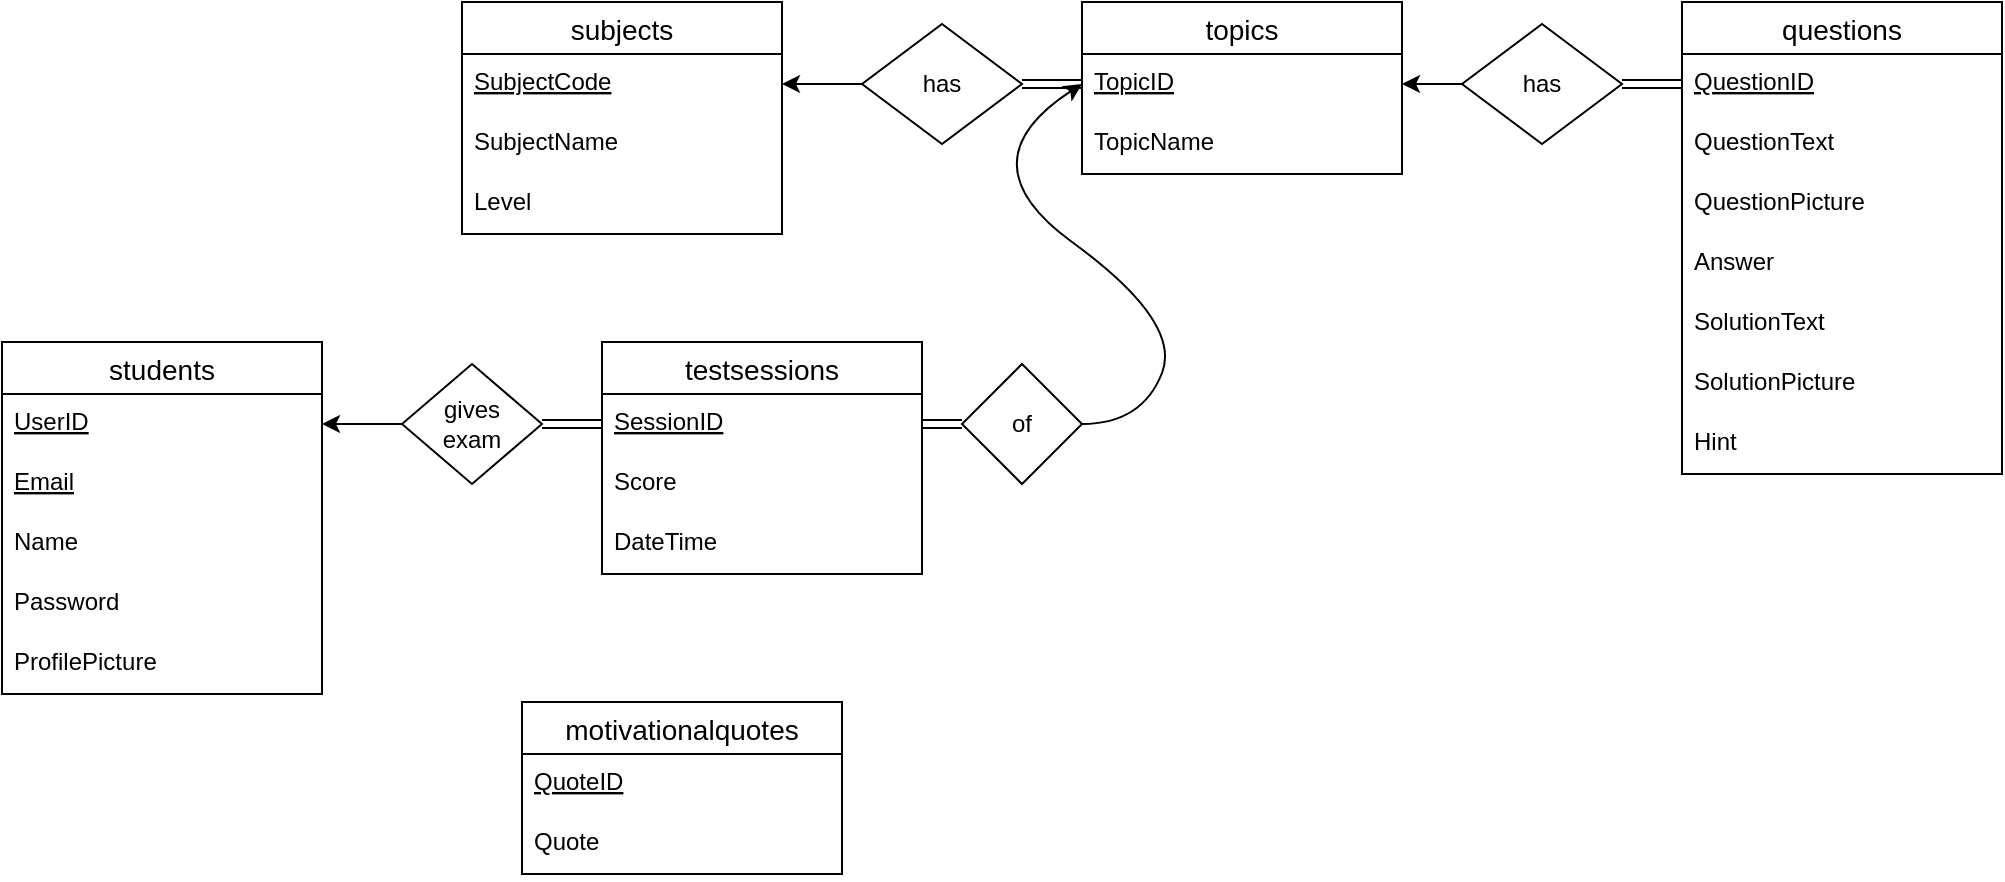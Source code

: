 <mxfile version="20.4.0" type="device"><diagram id="R2lEEEUBdFMjLlhIrx00" name="Page-1"><mxGraphModel dx="711" dy="418" grid="1" gridSize="10" guides="1" tooltips="1" connect="1" arrows="1" fold="1" page="1" pageScale="1" pageWidth="850" pageHeight="1100" math="0" shadow="0" extFonts="Permanent Marker^https://fonts.googleapis.com/css?family=Permanent+Marker"><root><mxCell id="0"/><mxCell id="1" parent="0"/><mxCell id="ZWrXSdpuUIAdoRjxeyl3-28" value="students" style="swimlane;fontStyle=0;childLayout=stackLayout;horizontal=1;startSize=26;horizontalStack=0;resizeParent=1;resizeParentMax=0;resizeLast=0;collapsible=1;marginBottom=0;align=center;fontSize=14;" vertex="1" parent="1"><mxGeometry x="60" y="230" width="160" height="176" as="geometry"/></mxCell><mxCell id="ZWrXSdpuUIAdoRjxeyl3-29" value="UserID" style="text;strokeColor=none;fillColor=none;spacingLeft=4;spacingRight=4;overflow=hidden;rotatable=0;points=[[0,0.5],[1,0.5]];portConstraint=eastwest;fontSize=12;fontStyle=4" vertex="1" parent="ZWrXSdpuUIAdoRjxeyl3-28"><mxGeometry y="26" width="160" height="30" as="geometry"/></mxCell><mxCell id="ZWrXSdpuUIAdoRjxeyl3-30" value="Email" style="text;strokeColor=none;fillColor=none;spacingLeft=4;spacingRight=4;overflow=hidden;rotatable=0;points=[[0,0.5],[1,0.5]];portConstraint=eastwest;fontSize=12;fontStyle=4" vertex="1" parent="ZWrXSdpuUIAdoRjxeyl3-28"><mxGeometry y="56" width="160" height="30" as="geometry"/></mxCell><mxCell id="ZWrXSdpuUIAdoRjxeyl3-33" value="Name" style="text;strokeColor=none;fillColor=none;spacingLeft=4;spacingRight=4;overflow=hidden;rotatable=0;points=[[0,0.5],[1,0.5]];portConstraint=eastwest;fontSize=12;" vertex="1" parent="ZWrXSdpuUIAdoRjxeyl3-28"><mxGeometry y="86" width="160" height="30" as="geometry"/></mxCell><mxCell id="ZWrXSdpuUIAdoRjxeyl3-32" value="Password" style="text;strokeColor=none;fillColor=none;spacingLeft=4;spacingRight=4;overflow=hidden;rotatable=0;points=[[0,0.5],[1,0.5]];portConstraint=eastwest;fontSize=12;" vertex="1" parent="ZWrXSdpuUIAdoRjxeyl3-28"><mxGeometry y="116" width="160" height="30" as="geometry"/></mxCell><mxCell id="ZWrXSdpuUIAdoRjxeyl3-31" value="ProfilePicture" style="text;strokeColor=none;fillColor=none;spacingLeft=4;spacingRight=4;overflow=hidden;rotatable=0;points=[[0,0.5],[1,0.5]];portConstraint=eastwest;fontSize=12;" vertex="1" parent="ZWrXSdpuUIAdoRjxeyl3-28"><mxGeometry y="146" width="160" height="30" as="geometry"/></mxCell><mxCell id="ZWrXSdpuUIAdoRjxeyl3-34" value="subjects" style="swimlane;fontStyle=0;childLayout=stackLayout;horizontal=1;startSize=26;horizontalStack=0;resizeParent=1;resizeParentMax=0;resizeLast=0;collapsible=1;marginBottom=0;align=center;fontSize=14;" vertex="1" parent="1"><mxGeometry x="290" y="60" width="160" height="116" as="geometry"/></mxCell><mxCell id="ZWrXSdpuUIAdoRjxeyl3-35" value="SubjectCode" style="text;strokeColor=none;fillColor=none;spacingLeft=4;spacingRight=4;overflow=hidden;rotatable=0;points=[[0,0.5],[1,0.5]];portConstraint=eastwest;fontSize=12;fontStyle=4" vertex="1" parent="ZWrXSdpuUIAdoRjxeyl3-34"><mxGeometry y="26" width="160" height="30" as="geometry"/></mxCell><mxCell id="ZWrXSdpuUIAdoRjxeyl3-36" value="SubjectName" style="text;strokeColor=none;fillColor=none;spacingLeft=4;spacingRight=4;overflow=hidden;rotatable=0;points=[[0,0.5],[1,0.5]];portConstraint=eastwest;fontSize=12;" vertex="1" parent="ZWrXSdpuUIAdoRjxeyl3-34"><mxGeometry y="56" width="160" height="30" as="geometry"/></mxCell><mxCell id="ZWrXSdpuUIAdoRjxeyl3-37" value="Level" style="text;strokeColor=none;fillColor=none;spacingLeft=4;spacingRight=4;overflow=hidden;rotatable=0;points=[[0,0.5],[1,0.5]];portConstraint=eastwest;fontSize=12;" vertex="1" parent="ZWrXSdpuUIAdoRjxeyl3-34"><mxGeometry y="86" width="160" height="30" as="geometry"/></mxCell><mxCell id="ZWrXSdpuUIAdoRjxeyl3-38" value="topics" style="swimlane;fontStyle=0;childLayout=stackLayout;horizontal=1;startSize=26;horizontalStack=0;resizeParent=1;resizeParentMax=0;resizeLast=0;collapsible=1;marginBottom=0;align=center;fontSize=14;" vertex="1" parent="1"><mxGeometry x="600" y="60" width="160" height="86" as="geometry"/></mxCell><mxCell id="ZWrXSdpuUIAdoRjxeyl3-39" value="TopicID" style="text;strokeColor=none;fillColor=none;spacingLeft=4;spacingRight=4;overflow=hidden;rotatable=0;points=[[0,0.5],[1,0.5]];portConstraint=eastwest;fontSize=12;fontStyle=4" vertex="1" parent="ZWrXSdpuUIAdoRjxeyl3-38"><mxGeometry y="26" width="160" height="30" as="geometry"/></mxCell><mxCell id="ZWrXSdpuUIAdoRjxeyl3-40" value="TopicName" style="text;strokeColor=none;fillColor=none;spacingLeft=4;spacingRight=4;overflow=hidden;rotatable=0;points=[[0,0.5],[1,0.5]];portConstraint=eastwest;fontSize=12;" vertex="1" parent="ZWrXSdpuUIAdoRjxeyl3-38"><mxGeometry y="56" width="160" height="30" as="geometry"/></mxCell><mxCell id="ZWrXSdpuUIAdoRjxeyl3-42" value="has" style="shape=rhombus;perimeter=rhombusPerimeter;whiteSpace=wrap;html=1;align=center;" vertex="1" parent="1"><mxGeometry x="490" y="71" width="80" height="60" as="geometry"/></mxCell><mxCell id="ZWrXSdpuUIAdoRjxeyl3-45" value="" style="shape=link;html=1;rounded=0;exitX=1;exitY=0.5;exitDx=0;exitDy=0;entryX=0;entryY=0.5;entryDx=0;entryDy=0;" edge="1" parent="1" source="ZWrXSdpuUIAdoRjxeyl3-42" target="ZWrXSdpuUIAdoRjxeyl3-39"><mxGeometry relative="1" as="geometry"><mxPoint x="490" y="290" as="sourcePoint"/><mxPoint x="650" y="290" as="targetPoint"/></mxGeometry></mxCell><mxCell id="ZWrXSdpuUIAdoRjxeyl3-47" value="" style="endArrow=classic;html=1;rounded=0;entryX=1;entryY=0.5;entryDx=0;entryDy=0;exitX=0;exitY=0.5;exitDx=0;exitDy=0;" edge="1" parent="1" source="ZWrXSdpuUIAdoRjxeyl3-42" target="ZWrXSdpuUIAdoRjxeyl3-35"><mxGeometry width="50" height="50" relative="1" as="geometry"><mxPoint x="530" y="260" as="sourcePoint"/><mxPoint x="580" y="210" as="targetPoint"/></mxGeometry></mxCell><mxCell id="ZWrXSdpuUIAdoRjxeyl3-48" value="questions" style="swimlane;fontStyle=0;childLayout=stackLayout;horizontal=1;startSize=26;horizontalStack=0;resizeParent=1;resizeParentMax=0;resizeLast=0;collapsible=1;marginBottom=0;align=center;fontSize=14;" vertex="1" parent="1"><mxGeometry x="900" y="60" width="160" height="236" as="geometry"/></mxCell><mxCell id="ZWrXSdpuUIAdoRjxeyl3-49" value="QuestionID" style="text;strokeColor=none;fillColor=none;spacingLeft=4;spacingRight=4;overflow=hidden;rotatable=0;points=[[0,0.5],[1,0.5]];portConstraint=eastwest;fontSize=12;fontStyle=4" vertex="1" parent="ZWrXSdpuUIAdoRjxeyl3-48"><mxGeometry y="26" width="160" height="30" as="geometry"/></mxCell><mxCell id="ZWrXSdpuUIAdoRjxeyl3-50" value="QuestionText" style="text;strokeColor=none;fillColor=none;spacingLeft=4;spacingRight=4;overflow=hidden;rotatable=0;points=[[0,0.5],[1,0.5]];portConstraint=eastwest;fontSize=12;" vertex="1" parent="ZWrXSdpuUIAdoRjxeyl3-48"><mxGeometry y="56" width="160" height="30" as="geometry"/></mxCell><mxCell id="ZWrXSdpuUIAdoRjxeyl3-52" value="QuestionPicture" style="text;strokeColor=none;fillColor=none;spacingLeft=4;spacingRight=4;overflow=hidden;rotatable=0;points=[[0,0.5],[1,0.5]];portConstraint=eastwest;fontSize=12;" vertex="1" parent="ZWrXSdpuUIAdoRjxeyl3-48"><mxGeometry y="86" width="160" height="30" as="geometry"/></mxCell><mxCell id="ZWrXSdpuUIAdoRjxeyl3-54" value="Answer" style="text;strokeColor=none;fillColor=none;spacingLeft=4;spacingRight=4;overflow=hidden;rotatable=0;points=[[0,0.5],[1,0.5]];portConstraint=eastwest;fontSize=12;" vertex="1" parent="ZWrXSdpuUIAdoRjxeyl3-48"><mxGeometry y="116" width="160" height="30" as="geometry"/></mxCell><mxCell id="ZWrXSdpuUIAdoRjxeyl3-55" value="SolutionText" style="text;strokeColor=none;fillColor=none;spacingLeft=4;spacingRight=4;overflow=hidden;rotatable=0;points=[[0,0.5],[1,0.5]];portConstraint=eastwest;fontSize=12;" vertex="1" parent="ZWrXSdpuUIAdoRjxeyl3-48"><mxGeometry y="146" width="160" height="30" as="geometry"/></mxCell><mxCell id="ZWrXSdpuUIAdoRjxeyl3-57" value="SolutionPicture" style="text;strokeColor=none;fillColor=none;spacingLeft=4;spacingRight=4;overflow=hidden;rotatable=0;points=[[0,0.5],[1,0.5]];portConstraint=eastwest;fontSize=12;" vertex="1" parent="ZWrXSdpuUIAdoRjxeyl3-48"><mxGeometry y="176" width="160" height="30" as="geometry"/></mxCell><mxCell id="ZWrXSdpuUIAdoRjxeyl3-56" value="Hint" style="text;strokeColor=none;fillColor=none;spacingLeft=4;spacingRight=4;overflow=hidden;rotatable=0;points=[[0,0.5],[1,0.5]];portConstraint=eastwest;fontSize=12;" vertex="1" parent="ZWrXSdpuUIAdoRjxeyl3-48"><mxGeometry y="206" width="160" height="30" as="geometry"/></mxCell><mxCell id="ZWrXSdpuUIAdoRjxeyl3-58" value="has" style="shape=rhombus;perimeter=rhombusPerimeter;whiteSpace=wrap;html=1;align=center;" vertex="1" parent="1"><mxGeometry x="790" y="71" width="80" height="60" as="geometry"/></mxCell><mxCell id="ZWrXSdpuUIAdoRjxeyl3-59" value="" style="endArrow=classic;html=1;rounded=0;entryX=1;entryY=0.5;entryDx=0;entryDy=0;exitX=0;exitY=0.5;exitDx=0;exitDy=0;" edge="1" parent="1" source="ZWrXSdpuUIAdoRjxeyl3-58" target="ZWrXSdpuUIAdoRjxeyl3-39"><mxGeometry width="50" height="50" relative="1" as="geometry"><mxPoint x="610" y="310" as="sourcePoint"/><mxPoint x="660" y="260" as="targetPoint"/></mxGeometry></mxCell><mxCell id="ZWrXSdpuUIAdoRjxeyl3-60" value="" style="shape=link;html=1;rounded=0;exitX=1;exitY=0.5;exitDx=0;exitDy=0;entryX=0;entryY=0.5;entryDx=0;entryDy=0;" edge="1" parent="1" source="ZWrXSdpuUIAdoRjxeyl3-58" target="ZWrXSdpuUIAdoRjxeyl3-49"><mxGeometry width="100" relative="1" as="geometry"><mxPoint x="770" y="240" as="sourcePoint"/><mxPoint x="870" y="240" as="targetPoint"/></mxGeometry></mxCell><mxCell id="ZWrXSdpuUIAdoRjxeyl3-61" value="testsessions" style="swimlane;fontStyle=0;childLayout=stackLayout;horizontal=1;startSize=26;horizontalStack=0;resizeParent=1;resizeParentMax=0;resizeLast=0;collapsible=1;marginBottom=0;align=center;fontSize=14;" vertex="1" parent="1"><mxGeometry x="360" y="230" width="160" height="116" as="geometry"/></mxCell><mxCell id="ZWrXSdpuUIAdoRjxeyl3-62" value="SessionID" style="text;strokeColor=none;fillColor=none;spacingLeft=4;spacingRight=4;overflow=hidden;rotatable=0;points=[[0,0.5],[1,0.5]];portConstraint=eastwest;fontSize=12;fontStyle=4" vertex="1" parent="ZWrXSdpuUIAdoRjxeyl3-61"><mxGeometry y="26" width="160" height="30" as="geometry"/></mxCell><mxCell id="ZWrXSdpuUIAdoRjxeyl3-63" value="Score" style="text;strokeColor=none;fillColor=none;spacingLeft=4;spacingRight=4;overflow=hidden;rotatable=0;points=[[0,0.5],[1,0.5]];portConstraint=eastwest;fontSize=12;" vertex="1" parent="ZWrXSdpuUIAdoRjxeyl3-61"><mxGeometry y="56" width="160" height="30" as="geometry"/></mxCell><mxCell id="ZWrXSdpuUIAdoRjxeyl3-64" value="DateTime" style="text;strokeColor=none;fillColor=none;spacingLeft=4;spacingRight=4;overflow=hidden;rotatable=0;points=[[0,0.5],[1,0.5]];portConstraint=eastwest;fontSize=12;" vertex="1" parent="ZWrXSdpuUIAdoRjxeyl3-61"><mxGeometry y="86" width="160" height="30" as="geometry"/></mxCell><mxCell id="ZWrXSdpuUIAdoRjxeyl3-65" value="gives&lt;br&gt;exam" style="shape=rhombus;perimeter=rhombusPerimeter;whiteSpace=wrap;html=1;align=center;" vertex="1" parent="1"><mxGeometry x="260" y="241" width="70" height="60" as="geometry"/></mxCell><mxCell id="ZWrXSdpuUIAdoRjxeyl3-67" value="" style="endArrow=classic;html=1;rounded=0;entryX=1;entryY=0.5;entryDx=0;entryDy=0;exitX=0;exitY=0.5;exitDx=0;exitDy=0;" edge="1" parent="1" source="ZWrXSdpuUIAdoRjxeyl3-65" target="ZWrXSdpuUIAdoRjxeyl3-29"><mxGeometry width="50" height="50" relative="1" as="geometry"><mxPoint x="250" y="270" as="sourcePoint"/><mxPoint x="300" y="220" as="targetPoint"/></mxGeometry></mxCell><mxCell id="ZWrXSdpuUIAdoRjxeyl3-68" value="of" style="shape=rhombus;perimeter=rhombusPerimeter;whiteSpace=wrap;html=1;align=center;" vertex="1" parent="1"><mxGeometry x="540" y="241" width="60" height="60" as="geometry"/></mxCell><mxCell id="ZWrXSdpuUIAdoRjxeyl3-69" value="" style="shape=link;html=1;rounded=0;exitX=1;exitY=0.5;exitDx=0;exitDy=0;entryX=0;entryY=0.5;entryDx=0;entryDy=0;" edge="1" parent="1" source="ZWrXSdpuUIAdoRjxeyl3-62" target="ZWrXSdpuUIAdoRjxeyl3-68"><mxGeometry width="100" relative="1" as="geometry"><mxPoint x="590" y="340" as="sourcePoint"/><mxPoint x="690" y="340" as="targetPoint"/></mxGeometry></mxCell><mxCell id="ZWrXSdpuUIAdoRjxeyl3-70" value="" style="curved=1;endArrow=classic;html=1;rounded=0;exitX=1;exitY=0.5;exitDx=0;exitDy=0;entryX=0;entryY=0.5;entryDx=0;entryDy=0;" edge="1" parent="1" source="ZWrXSdpuUIAdoRjxeyl3-68" target="ZWrXSdpuUIAdoRjxeyl3-39"><mxGeometry width="50" height="50" relative="1" as="geometry"><mxPoint x="650" y="250" as="sourcePoint"/><mxPoint x="700" y="200" as="targetPoint"/><Array as="points"><mxPoint x="630" y="271"/><mxPoint x="650" y="220"/><mxPoint x="540" y="140"/></Array></mxGeometry></mxCell><mxCell id="ZWrXSdpuUIAdoRjxeyl3-71" value="motivationalquotes" style="swimlane;fontStyle=0;childLayout=stackLayout;horizontal=1;startSize=26;horizontalStack=0;resizeParent=1;resizeParentMax=0;resizeLast=0;collapsible=1;marginBottom=0;align=center;fontSize=14;" vertex="1" parent="1"><mxGeometry x="320" y="410" width="160" height="86" as="geometry"/></mxCell><mxCell id="ZWrXSdpuUIAdoRjxeyl3-72" value="QuoteID" style="text;strokeColor=none;fillColor=none;spacingLeft=4;spacingRight=4;overflow=hidden;rotatable=0;points=[[0,0.5],[1,0.5]];portConstraint=eastwest;fontSize=12;fontStyle=4" vertex="1" parent="ZWrXSdpuUIAdoRjxeyl3-71"><mxGeometry y="26" width="160" height="30" as="geometry"/></mxCell><mxCell id="ZWrXSdpuUIAdoRjxeyl3-73" value="Quote" style="text;strokeColor=none;fillColor=none;spacingLeft=4;spacingRight=4;overflow=hidden;rotatable=0;points=[[0,0.5],[1,0.5]];portConstraint=eastwest;fontSize=12;" vertex="1" parent="ZWrXSdpuUIAdoRjxeyl3-71"><mxGeometry y="56" width="160" height="30" as="geometry"/></mxCell><mxCell id="ZWrXSdpuUIAdoRjxeyl3-75" value="" style="shape=link;html=1;rounded=0;entryX=0;entryY=0.5;entryDx=0;entryDy=0;exitX=1;exitY=0.5;exitDx=0;exitDy=0;" edge="1" parent="1" source="ZWrXSdpuUIAdoRjxeyl3-65" target="ZWrXSdpuUIAdoRjxeyl3-62"><mxGeometry width="100" relative="1" as="geometry"><mxPoint x="250" y="350" as="sourcePoint"/><mxPoint x="350" y="350" as="targetPoint"/></mxGeometry></mxCell></root></mxGraphModel></diagram></mxfile>